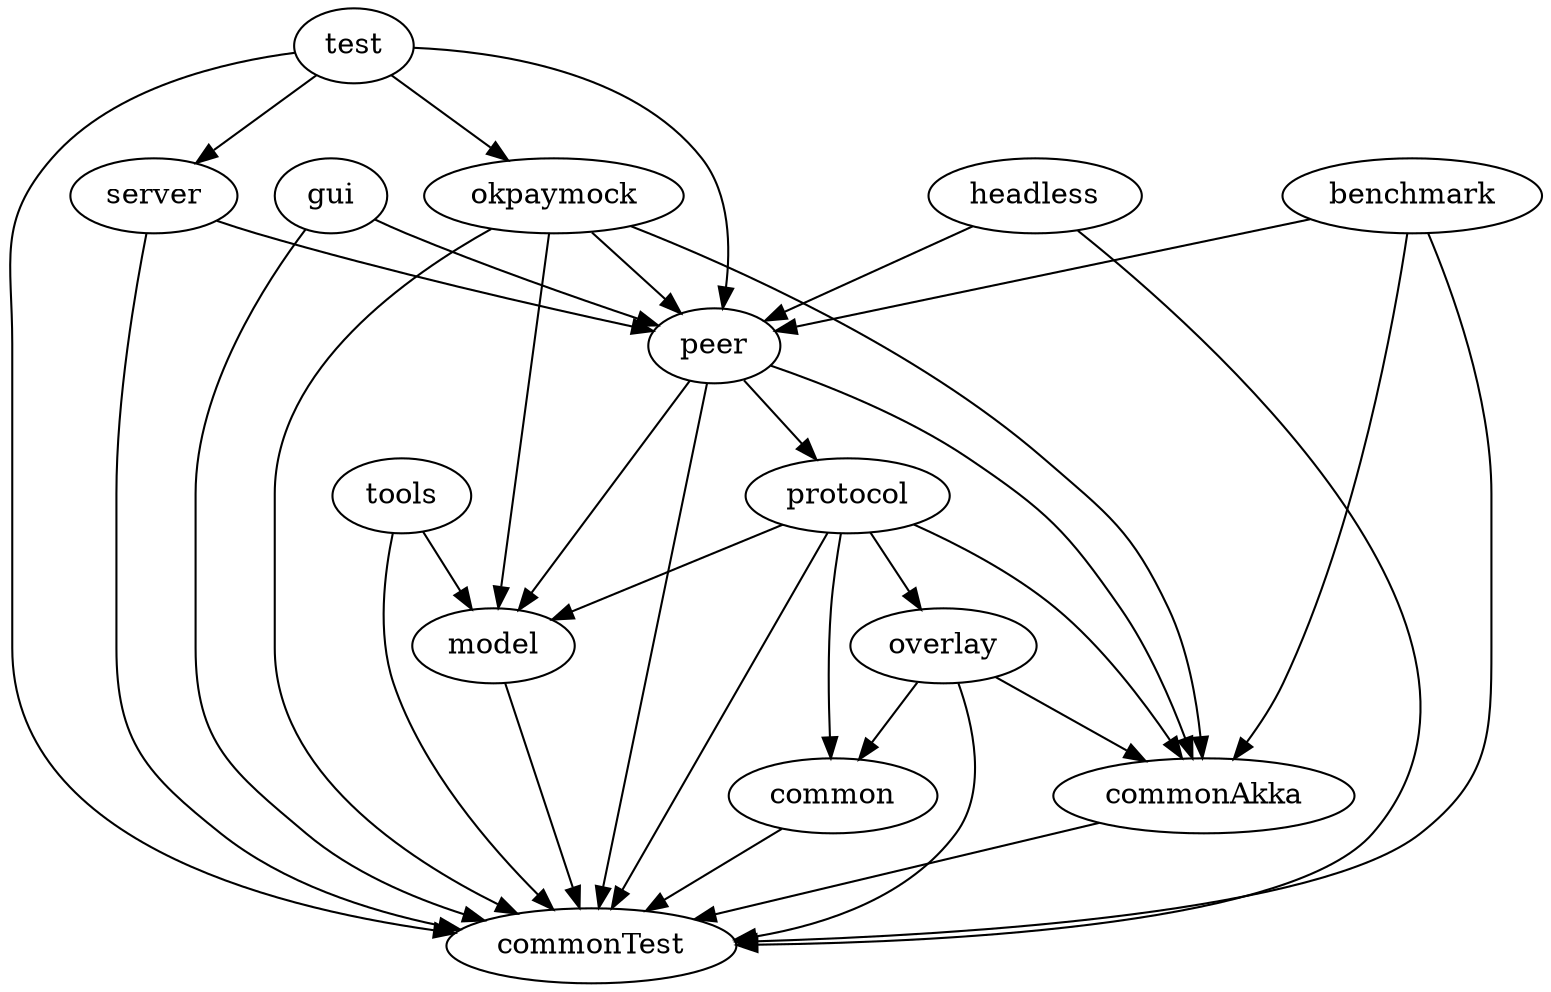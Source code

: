 digraph {
    server -> peer, commonTest;
    test -> peer, server, commonTest, okpaymock;
    gui -> peer, commonTest;
    tools -> model, commonTest;
    peer -> model, protocol, commonAkka, commonTest;
    protocol -> model, common, commonAkka, commonTest, overlay;
    overlay -> common, commonAkka, commonTest;
    model -> commonTest;
    common -> commonTest;
    headless -> peer, commonTest;
    okpaymock -> model, peer, commonAkka, commonTest;
    commonAkka -> commonTest;
    benchmark -> peer, commonAkka, commonTest;
}
